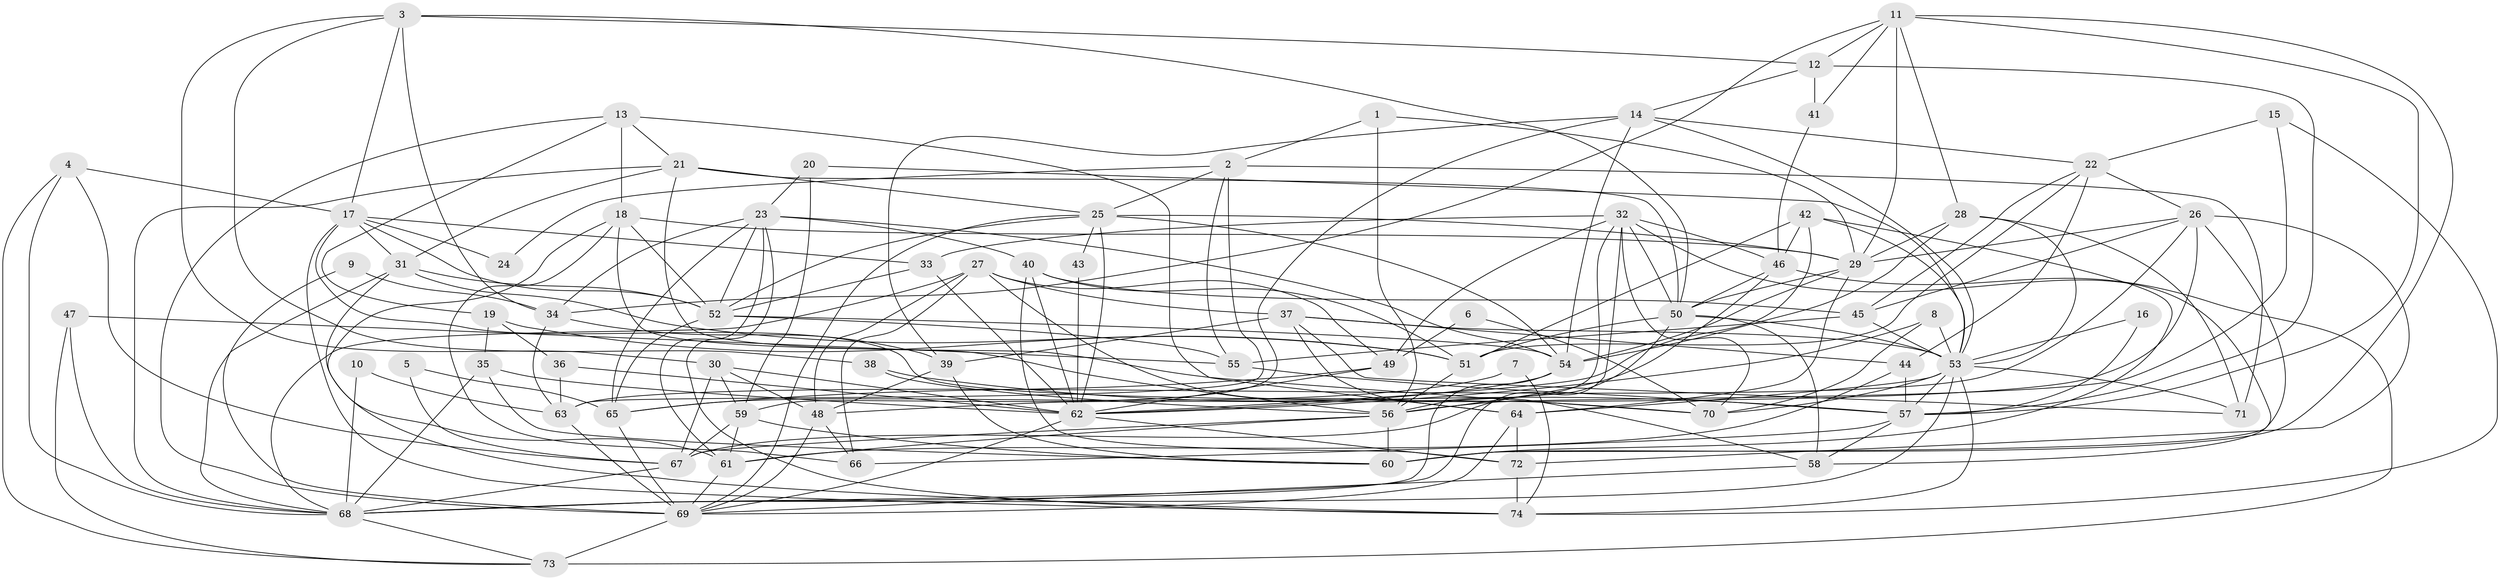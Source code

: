 // original degree distribution, {5: 0.22972972972972974, 4: 0.25675675675675674, 3: 0.27702702702702703, 6: 0.060810810810810814, 2: 0.12837837837837837, 7: 0.013513513513513514, 8: 0.02702702702702703, 9: 0.006756756756756757}
// Generated by graph-tools (version 1.1) at 2025/50/03/09/25 03:50:01]
// undirected, 74 vertices, 210 edges
graph export_dot {
graph [start="1"]
  node [color=gray90,style=filled];
  1;
  2;
  3;
  4;
  5;
  6;
  7;
  8;
  9;
  10;
  11;
  12;
  13;
  14;
  15;
  16;
  17;
  18;
  19;
  20;
  21;
  22;
  23;
  24;
  25;
  26;
  27;
  28;
  29;
  30;
  31;
  32;
  33;
  34;
  35;
  36;
  37;
  38;
  39;
  40;
  41;
  42;
  43;
  44;
  45;
  46;
  47;
  48;
  49;
  50;
  51;
  52;
  53;
  54;
  55;
  56;
  57;
  58;
  59;
  60;
  61;
  62;
  63;
  64;
  65;
  66;
  67;
  68;
  69;
  70;
  71;
  72;
  73;
  74;
  1 -- 2 [weight=1.0];
  1 -- 29 [weight=1.0];
  1 -- 56 [weight=1.0];
  2 -- 24 [weight=1.0];
  2 -- 25 [weight=1.0];
  2 -- 55 [weight=1.0];
  2 -- 63 [weight=1.0];
  2 -- 71 [weight=1.0];
  3 -- 12 [weight=1.0];
  3 -- 17 [weight=1.0];
  3 -- 30 [weight=1.0];
  3 -- 34 [weight=1.0];
  3 -- 38 [weight=1.0];
  3 -- 50 [weight=1.0];
  4 -- 17 [weight=1.0];
  4 -- 67 [weight=1.0];
  4 -- 68 [weight=1.0];
  4 -- 73 [weight=1.0];
  5 -- 65 [weight=1.0];
  5 -- 67 [weight=1.0];
  6 -- 49 [weight=1.0];
  6 -- 70 [weight=1.0];
  7 -- 65 [weight=1.0];
  7 -- 74 [weight=1.0];
  8 -- 53 [weight=1.0];
  8 -- 62 [weight=1.0];
  8 -- 70 [weight=1.0];
  9 -- 34 [weight=1.0];
  9 -- 69 [weight=1.0];
  10 -- 63 [weight=1.0];
  10 -- 68 [weight=1.0];
  11 -- 12 [weight=1.0];
  11 -- 28 [weight=1.0];
  11 -- 29 [weight=1.0];
  11 -- 34 [weight=1.0];
  11 -- 41 [weight=1.0];
  11 -- 57 [weight=1.0];
  11 -- 60 [weight=1.0];
  12 -- 14 [weight=1.0];
  12 -- 41 [weight=1.0];
  12 -- 57 [weight=1.0];
  13 -- 18 [weight=1.0];
  13 -- 19 [weight=1.0];
  13 -- 21 [weight=1.0];
  13 -- 64 [weight=1.0];
  13 -- 69 [weight=1.0];
  14 -- 22 [weight=1.0];
  14 -- 39 [weight=1.0];
  14 -- 53 [weight=1.0];
  14 -- 54 [weight=1.0];
  14 -- 59 [weight=1.0];
  15 -- 22 [weight=1.0];
  15 -- 56 [weight=1.0];
  15 -- 74 [weight=1.0];
  16 -- 53 [weight=1.0];
  16 -- 57 [weight=1.0];
  17 -- 24 [weight=1.0];
  17 -- 31 [weight=1.0];
  17 -- 33 [weight=1.0];
  17 -- 52 [weight=1.0];
  17 -- 70 [weight=1.0];
  17 -- 74 [weight=1.0];
  18 -- 29 [weight=1.0];
  18 -- 52 [weight=1.0];
  18 -- 56 [weight=1.0];
  18 -- 66 [weight=1.0];
  18 -- 74 [weight=1.0];
  19 -- 35 [weight=1.0];
  19 -- 36 [weight=1.0];
  19 -- 51 [weight=1.0];
  20 -- 23 [weight=1.0];
  20 -- 53 [weight=1.0];
  20 -- 59 [weight=1.0];
  21 -- 25 [weight=1.0];
  21 -- 31 [weight=1.0];
  21 -- 50 [weight=1.0];
  21 -- 68 [weight=1.0];
  21 -- 70 [weight=1.0];
  22 -- 26 [weight=1.0];
  22 -- 44 [weight=1.0];
  22 -- 45 [weight=1.0];
  22 -- 51 [weight=1.0];
  23 -- 34 [weight=1.0];
  23 -- 40 [weight=1.0];
  23 -- 52 [weight=1.0];
  23 -- 54 [weight=1.0];
  23 -- 61 [weight=1.0];
  23 -- 65 [weight=1.0];
  23 -- 74 [weight=1.0];
  25 -- 29 [weight=1.0];
  25 -- 43 [weight=1.0];
  25 -- 52 [weight=1.0];
  25 -- 54 [weight=1.0];
  25 -- 62 [weight=1.0];
  25 -- 69 [weight=1.0];
  26 -- 29 [weight=1.0];
  26 -- 45 [weight=1.0];
  26 -- 48 [weight=1.0];
  26 -- 60 [weight=1.0];
  26 -- 63 [weight=1.0];
  26 -- 72 [weight=1.0];
  27 -- 37 [weight=1.0];
  27 -- 48 [weight=1.0];
  27 -- 49 [weight=1.0];
  27 -- 64 [weight=1.0];
  27 -- 66 [weight=1.0];
  27 -- 68 [weight=1.0];
  28 -- 29 [weight=1.0];
  28 -- 53 [weight=1.0];
  28 -- 54 [weight=1.0];
  28 -- 71 [weight=1.0];
  29 -- 50 [weight=1.0];
  29 -- 54 [weight=1.0];
  29 -- 64 [weight=1.0];
  30 -- 48 [weight=1.0];
  30 -- 59 [weight=1.0];
  30 -- 62 [weight=2.0];
  30 -- 67 [weight=1.0];
  31 -- 51 [weight=1.0];
  31 -- 52 [weight=1.0];
  31 -- 61 [weight=1.0];
  31 -- 68 [weight=1.0];
  32 -- 33 [weight=1.0];
  32 -- 46 [weight=1.0];
  32 -- 49 [weight=1.0];
  32 -- 50 [weight=1.0];
  32 -- 56 [weight=1.0];
  32 -- 58 [weight=1.0];
  32 -- 68 [weight=1.0];
  32 -- 70 [weight=1.0];
  33 -- 52 [weight=1.0];
  33 -- 62 [weight=1.0];
  34 -- 39 [weight=1.0];
  34 -- 63 [weight=1.0];
  35 -- 60 [weight=1.0];
  35 -- 62 [weight=1.0];
  35 -- 68 [weight=1.0];
  36 -- 62 [weight=1.0];
  36 -- 63 [weight=1.0];
  37 -- 39 [weight=1.0];
  37 -- 44 [weight=1.0];
  37 -- 53 [weight=1.0];
  37 -- 58 [weight=1.0];
  37 -- 71 [weight=1.0];
  38 -- 56 [weight=1.0];
  38 -- 57 [weight=1.0];
  39 -- 48 [weight=1.0];
  39 -- 60 [weight=1.0];
  40 -- 45 [weight=1.0];
  40 -- 51 [weight=1.0];
  40 -- 62 [weight=1.0];
  40 -- 72 [weight=1.0];
  41 -- 46 [weight=1.0];
  42 -- 46 [weight=1.0];
  42 -- 51 [weight=1.0];
  42 -- 53 [weight=1.0];
  42 -- 60 [weight=1.0];
  42 -- 62 [weight=1.0];
  43 -- 62 [weight=1.0];
  44 -- 57 [weight=1.0];
  44 -- 61 [weight=1.0];
  45 -- 53 [weight=1.0];
  45 -- 55 [weight=1.0];
  46 -- 50 [weight=1.0];
  46 -- 56 [weight=1.0];
  46 -- 73 [weight=1.0];
  47 -- 55 [weight=1.0];
  47 -- 68 [weight=1.0];
  47 -- 73 [weight=1.0];
  48 -- 66 [weight=1.0];
  48 -- 69 [weight=1.0];
  49 -- 62 [weight=1.0];
  49 -- 65 [weight=1.0];
  50 -- 51 [weight=1.0];
  50 -- 53 [weight=1.0];
  50 -- 58 [weight=1.0];
  50 -- 67 [weight=1.0];
  51 -- 56 [weight=1.0];
  52 -- 54 [weight=1.0];
  52 -- 55 [weight=1.0];
  52 -- 65 [weight=1.0];
  53 -- 57 [weight=1.0];
  53 -- 64 [weight=1.0];
  53 -- 68 [weight=1.0];
  53 -- 70 [weight=1.0];
  53 -- 71 [weight=1.0];
  53 -- 74 [weight=1.0];
  54 -- 62 [weight=1.0];
  54 -- 68 [weight=1.0];
  55 -- 57 [weight=1.0];
  56 -- 60 [weight=1.0];
  56 -- 61 [weight=1.0];
  56 -- 67 [weight=1.0];
  57 -- 58 [weight=1.0];
  57 -- 66 [weight=1.0];
  58 -- 69 [weight=1.0];
  59 -- 60 [weight=1.0];
  59 -- 61 [weight=1.0];
  59 -- 67 [weight=2.0];
  61 -- 69 [weight=1.0];
  62 -- 69 [weight=1.0];
  62 -- 72 [weight=1.0];
  63 -- 69 [weight=1.0];
  64 -- 69 [weight=1.0];
  64 -- 72 [weight=1.0];
  65 -- 69 [weight=1.0];
  67 -- 68 [weight=1.0];
  68 -- 73 [weight=1.0];
  69 -- 73 [weight=2.0];
  72 -- 74 [weight=1.0];
}

